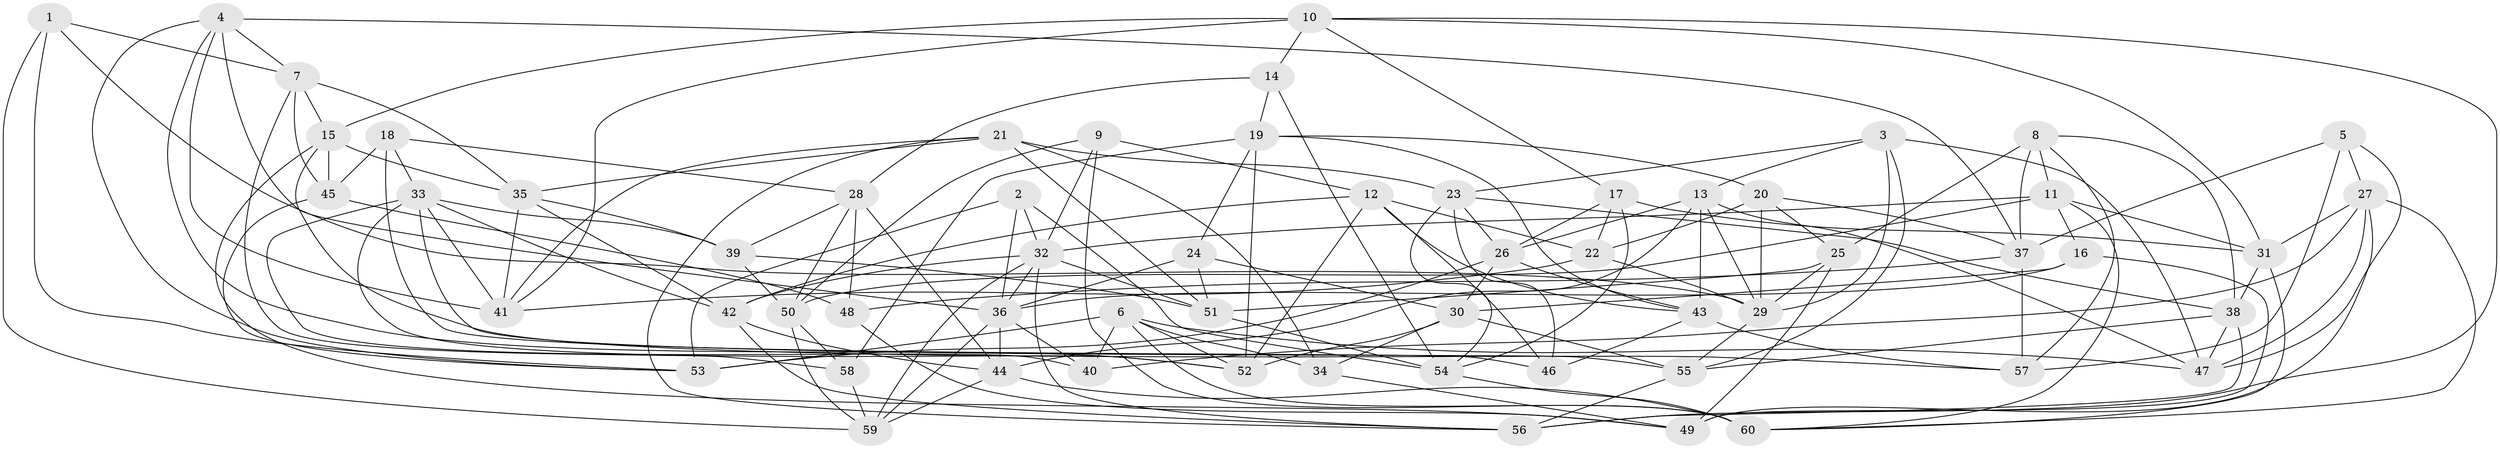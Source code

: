 // original degree distribution, {4: 1.0}
// Generated by graph-tools (version 1.1) at 2025/02/03/09/25 03:02:57]
// undirected, 60 vertices, 166 edges
graph export_dot {
graph [start="1"]
  node [color=gray90,style=filled];
  1;
  2;
  3;
  4;
  5;
  6;
  7;
  8;
  9;
  10;
  11;
  12;
  13;
  14;
  15;
  16;
  17;
  18;
  19;
  20;
  21;
  22;
  23;
  24;
  25;
  26;
  27;
  28;
  29;
  30;
  31;
  32;
  33;
  34;
  35;
  36;
  37;
  38;
  39;
  40;
  41;
  42;
  43;
  44;
  45;
  46;
  47;
  48;
  49;
  50;
  51;
  52;
  53;
  54;
  55;
  56;
  57;
  58;
  59;
  60;
  1 -- 7 [weight=1.0];
  1 -- 29 [weight=1.0];
  1 -- 53 [weight=1.0];
  1 -- 59 [weight=1.0];
  2 -- 32 [weight=1.0];
  2 -- 36 [weight=1.0];
  2 -- 53 [weight=1.0];
  2 -- 54 [weight=1.0];
  3 -- 13 [weight=1.0];
  3 -- 23 [weight=1.0];
  3 -- 29 [weight=2.0];
  3 -- 47 [weight=1.0];
  3 -- 55 [weight=1.0];
  4 -- 7 [weight=1.0];
  4 -- 36 [weight=1.0];
  4 -- 37 [weight=1.0];
  4 -- 41 [weight=1.0];
  4 -- 52 [weight=1.0];
  4 -- 53 [weight=1.0];
  5 -- 27 [weight=1.0];
  5 -- 37 [weight=1.0];
  5 -- 47 [weight=1.0];
  5 -- 57 [weight=1.0];
  6 -- 34 [weight=1.0];
  6 -- 40 [weight=1.0];
  6 -- 47 [weight=1.0];
  6 -- 52 [weight=1.0];
  6 -- 53 [weight=1.0];
  6 -- 60 [weight=1.0];
  7 -- 15 [weight=1.0];
  7 -- 35 [weight=1.0];
  7 -- 45 [weight=1.0];
  7 -- 58 [weight=1.0];
  8 -- 11 [weight=1.0];
  8 -- 25 [weight=2.0];
  8 -- 37 [weight=1.0];
  8 -- 38 [weight=1.0];
  8 -- 57 [weight=1.0];
  9 -- 12 [weight=1.0];
  9 -- 32 [weight=1.0];
  9 -- 50 [weight=1.0];
  9 -- 60 [weight=1.0];
  10 -- 14 [weight=1.0];
  10 -- 15 [weight=1.0];
  10 -- 17 [weight=1.0];
  10 -- 31 [weight=1.0];
  10 -- 41 [weight=1.0];
  10 -- 56 [weight=1.0];
  11 -- 16 [weight=1.0];
  11 -- 31 [weight=1.0];
  11 -- 32 [weight=1.0];
  11 -- 50 [weight=1.0];
  11 -- 60 [weight=1.0];
  12 -- 22 [weight=1.0];
  12 -- 42 [weight=1.0];
  12 -- 43 [weight=1.0];
  12 -- 46 [weight=1.0];
  12 -- 52 [weight=1.0];
  13 -- 26 [weight=1.0];
  13 -- 29 [weight=1.0];
  13 -- 43 [weight=1.0];
  13 -- 44 [weight=1.0];
  13 -- 47 [weight=1.0];
  14 -- 19 [weight=1.0];
  14 -- 28 [weight=1.0];
  14 -- 54 [weight=1.0];
  15 -- 35 [weight=1.0];
  15 -- 45 [weight=1.0];
  15 -- 49 [weight=1.0];
  15 -- 57 [weight=1.0];
  16 -- 30 [weight=1.0];
  16 -- 36 [weight=1.0];
  16 -- 49 [weight=1.0];
  17 -- 22 [weight=1.0];
  17 -- 26 [weight=1.0];
  17 -- 31 [weight=2.0];
  17 -- 54 [weight=1.0];
  18 -- 28 [weight=1.0];
  18 -- 33 [weight=1.0];
  18 -- 45 [weight=2.0];
  18 -- 46 [weight=2.0];
  19 -- 20 [weight=1.0];
  19 -- 24 [weight=1.0];
  19 -- 43 [weight=1.0];
  19 -- 52 [weight=1.0];
  19 -- 58 [weight=1.0];
  20 -- 22 [weight=2.0];
  20 -- 25 [weight=1.0];
  20 -- 29 [weight=1.0];
  20 -- 37 [weight=1.0];
  21 -- 23 [weight=1.0];
  21 -- 34 [weight=1.0];
  21 -- 35 [weight=1.0];
  21 -- 41 [weight=1.0];
  21 -- 51 [weight=1.0];
  21 -- 56 [weight=1.0];
  22 -- 29 [weight=1.0];
  22 -- 41 [weight=1.0];
  23 -- 26 [weight=1.0];
  23 -- 38 [weight=1.0];
  23 -- 46 [weight=1.0];
  23 -- 54 [weight=1.0];
  24 -- 30 [weight=1.0];
  24 -- 36 [weight=1.0];
  24 -- 51 [weight=1.0];
  25 -- 29 [weight=1.0];
  25 -- 49 [weight=1.0];
  25 -- 51 [weight=1.0];
  26 -- 30 [weight=1.0];
  26 -- 43 [weight=1.0];
  26 -- 53 [weight=1.0];
  27 -- 31 [weight=1.0];
  27 -- 40 [weight=1.0];
  27 -- 47 [weight=1.0];
  27 -- 49 [weight=1.0];
  27 -- 60 [weight=1.0];
  28 -- 39 [weight=1.0];
  28 -- 44 [weight=1.0];
  28 -- 48 [weight=1.0];
  28 -- 50 [weight=1.0];
  29 -- 55 [weight=1.0];
  30 -- 34 [weight=1.0];
  30 -- 52 [weight=1.0];
  30 -- 55 [weight=1.0];
  31 -- 38 [weight=1.0];
  31 -- 60 [weight=2.0];
  32 -- 36 [weight=1.0];
  32 -- 42 [weight=1.0];
  32 -- 51 [weight=1.0];
  32 -- 56 [weight=1.0];
  32 -- 59 [weight=1.0];
  33 -- 39 [weight=2.0];
  33 -- 40 [weight=1.0];
  33 -- 41 [weight=1.0];
  33 -- 42 [weight=1.0];
  33 -- 52 [weight=1.0];
  33 -- 55 [weight=1.0];
  34 -- 49 [weight=1.0];
  35 -- 39 [weight=1.0];
  35 -- 41 [weight=1.0];
  35 -- 42 [weight=1.0];
  36 -- 40 [weight=1.0];
  36 -- 44 [weight=1.0];
  36 -- 59 [weight=1.0];
  37 -- 48 [weight=1.0];
  37 -- 57 [weight=1.0];
  38 -- 47 [weight=1.0];
  38 -- 55 [weight=1.0];
  38 -- 56 [weight=1.0];
  39 -- 50 [weight=1.0];
  39 -- 51 [weight=1.0];
  42 -- 44 [weight=1.0];
  42 -- 56 [weight=1.0];
  43 -- 46 [weight=2.0];
  43 -- 57 [weight=2.0];
  44 -- 59 [weight=1.0];
  44 -- 60 [weight=1.0];
  45 -- 48 [weight=1.0];
  45 -- 53 [weight=1.0];
  48 -- 49 [weight=1.0];
  50 -- 58 [weight=1.0];
  50 -- 59 [weight=1.0];
  51 -- 54 [weight=1.0];
  54 -- 60 [weight=1.0];
  55 -- 56 [weight=1.0];
  58 -- 59 [weight=1.0];
}

